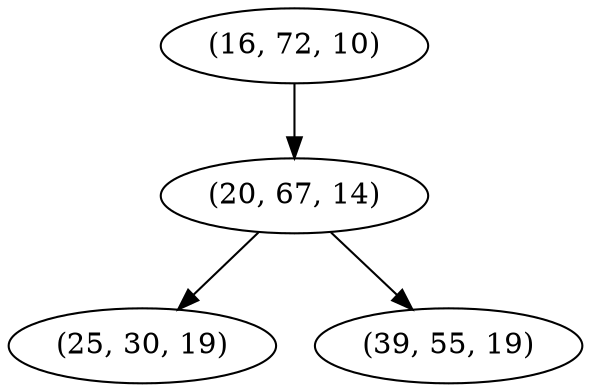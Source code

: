 digraph tree {
    "(16, 72, 10)";
    "(20, 67, 14)";
    "(25, 30, 19)";
    "(39, 55, 19)";
    "(16, 72, 10)" -> "(20, 67, 14)";
    "(20, 67, 14)" -> "(25, 30, 19)";
    "(20, 67, 14)" -> "(39, 55, 19)";
}
